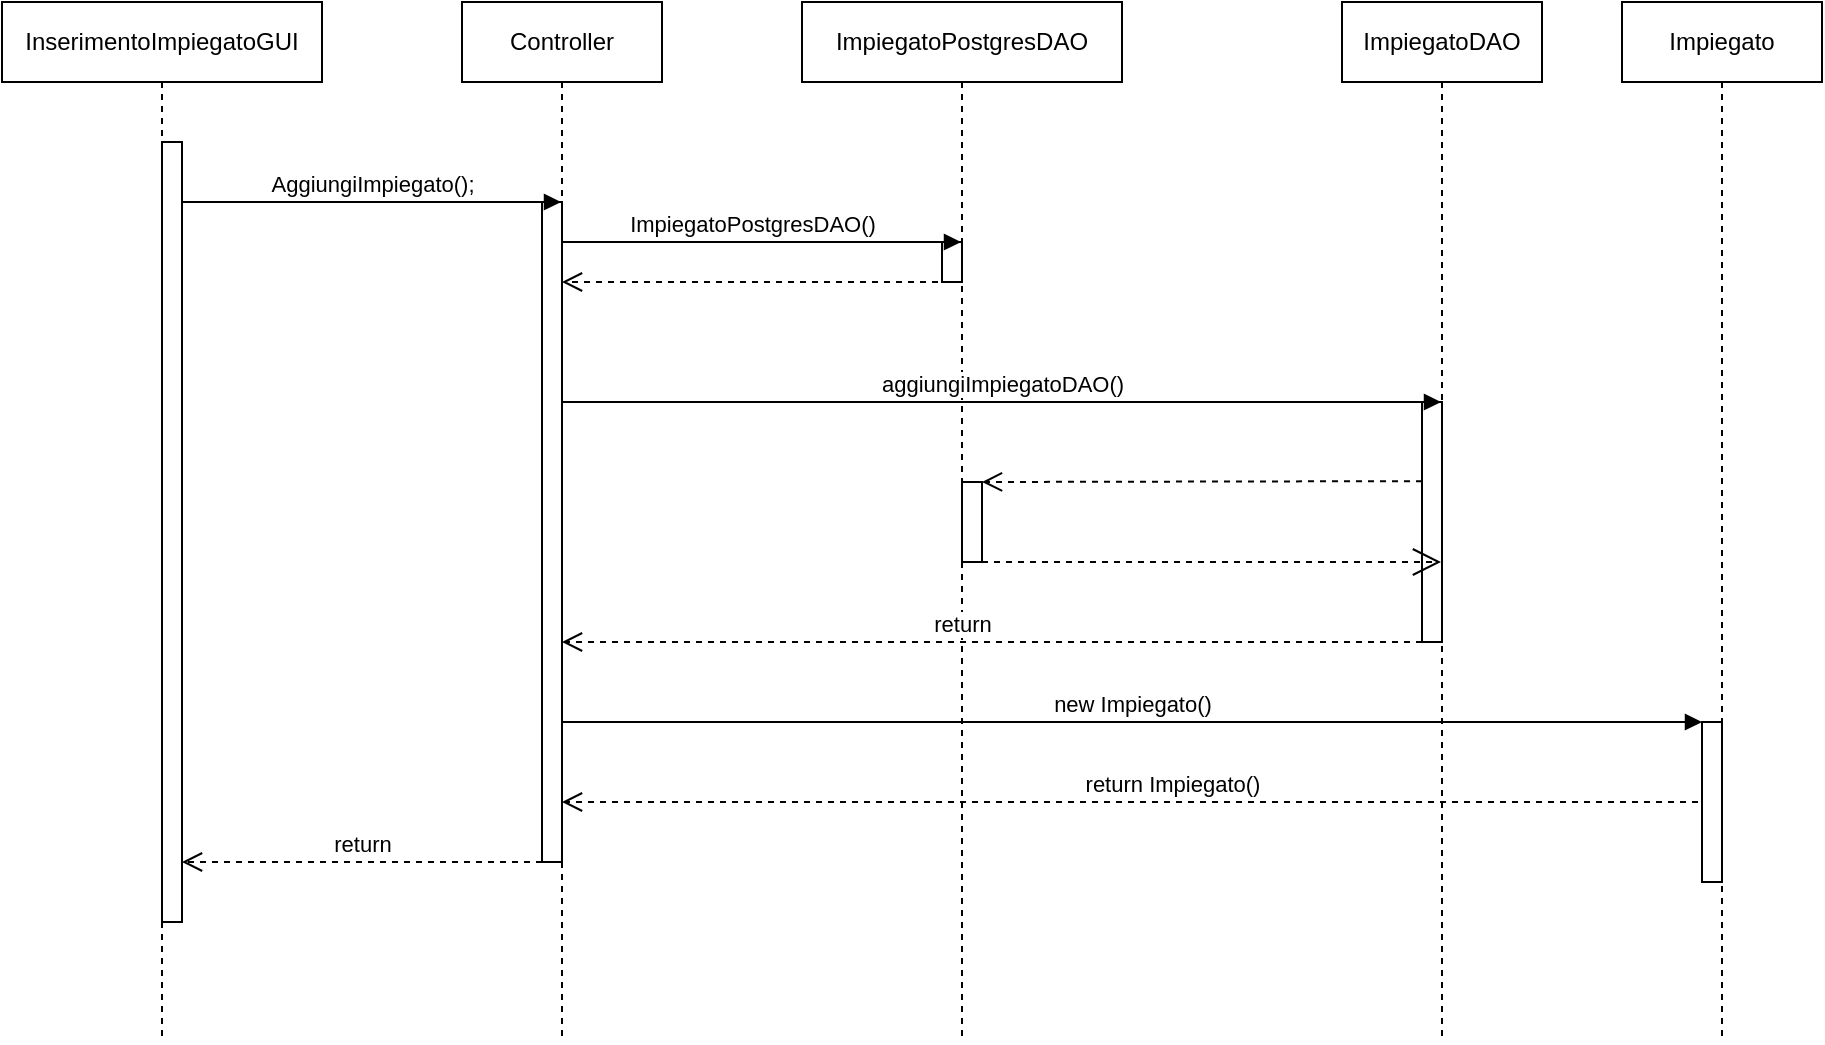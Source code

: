 <mxfile version="21.3.2">
  <diagram name="Pagina-1" id="TB8d9m4qLigE4TxZGdB0">
    <mxGraphModel dx="1405" dy="770" grid="1" gridSize="10" guides="1" tooltips="1" connect="1" arrows="1" fold="1" page="1" pageScale="1" pageWidth="1200" pageHeight="1600" math="0" shadow="0">
      <root>
        <mxCell id="0" />
        <mxCell id="1" parent="0" />
        <mxCell id="HYUiTJJxZK7tOBO4gZjZ-2" value="InserimentoImpiegatoGUI" style="shape=umlLifeline;perimeter=lifelinePerimeter;whiteSpace=wrap;html=1;container=1;dropTarget=0;collapsible=0;recursiveResize=0;outlineConnect=0;portConstraint=eastwest;newEdgeStyle={&quot;edgeStyle&quot;:&quot;elbowEdgeStyle&quot;,&quot;elbow&quot;:&quot;vertical&quot;,&quot;curved&quot;:0,&quot;rounded&quot;:0};" vertex="1" parent="1">
          <mxGeometry x="10" y="80" width="160" height="520" as="geometry" />
        </mxCell>
        <mxCell id="HYUiTJJxZK7tOBO4gZjZ-8" value="" style="html=1;points=[];perimeter=orthogonalPerimeter;outlineConnect=0;targetShapes=umlLifeline;portConstraint=eastwest;newEdgeStyle={&quot;edgeStyle&quot;:&quot;elbowEdgeStyle&quot;,&quot;elbow&quot;:&quot;vertical&quot;,&quot;curved&quot;:0,&quot;rounded&quot;:0};" vertex="1" parent="HYUiTJJxZK7tOBO4gZjZ-2">
          <mxGeometry x="80" y="70" width="10" height="390" as="geometry" />
        </mxCell>
        <mxCell id="HYUiTJJxZK7tOBO4gZjZ-3" value="&lt;div&gt;ImpiegatoPostgresDAO&lt;/div&gt;" style="shape=umlLifeline;perimeter=lifelinePerimeter;whiteSpace=wrap;html=1;container=1;dropTarget=0;collapsible=0;recursiveResize=0;outlineConnect=0;portConstraint=eastwest;newEdgeStyle={&quot;edgeStyle&quot;:&quot;elbowEdgeStyle&quot;,&quot;elbow&quot;:&quot;vertical&quot;,&quot;curved&quot;:0,&quot;rounded&quot;:0};" vertex="1" parent="1">
          <mxGeometry x="410" y="80" width="160" height="520" as="geometry" />
        </mxCell>
        <mxCell id="HYUiTJJxZK7tOBO4gZjZ-10" value="" style="html=1;points=[];perimeter=orthogonalPerimeter;outlineConnect=0;targetShapes=umlLifeline;portConstraint=eastwest;newEdgeStyle={&quot;edgeStyle&quot;:&quot;elbowEdgeStyle&quot;,&quot;elbow&quot;:&quot;vertical&quot;,&quot;curved&quot;:0,&quot;rounded&quot;:0};" vertex="1" parent="HYUiTJJxZK7tOBO4gZjZ-3">
          <mxGeometry x="70" y="120" width="10" height="20" as="geometry" />
        </mxCell>
        <mxCell id="HYUiTJJxZK7tOBO4gZjZ-16" value="" style="html=1;points=[];perimeter=orthogonalPerimeter;outlineConnect=0;targetShapes=umlLifeline;portConstraint=eastwest;newEdgeStyle={&quot;edgeStyle&quot;:&quot;elbowEdgeStyle&quot;,&quot;elbow&quot;:&quot;vertical&quot;,&quot;curved&quot;:0,&quot;rounded&quot;:0};" vertex="1" parent="HYUiTJJxZK7tOBO4gZjZ-3">
          <mxGeometry x="80" y="240" width="10" height="40" as="geometry" />
        </mxCell>
        <mxCell id="HYUiTJJxZK7tOBO4gZjZ-4" value="Controller" style="shape=umlLifeline;perimeter=lifelinePerimeter;whiteSpace=wrap;html=1;container=1;dropTarget=0;collapsible=0;recursiveResize=0;outlineConnect=0;portConstraint=eastwest;newEdgeStyle={&quot;edgeStyle&quot;:&quot;elbowEdgeStyle&quot;,&quot;elbow&quot;:&quot;vertical&quot;,&quot;curved&quot;:0,&quot;rounded&quot;:0};" vertex="1" parent="1">
          <mxGeometry x="240" y="80" width="100" height="520" as="geometry" />
        </mxCell>
        <mxCell id="HYUiTJJxZK7tOBO4gZjZ-7" value="" style="html=1;points=[];perimeter=orthogonalPerimeter;outlineConnect=0;targetShapes=umlLifeline;portConstraint=eastwest;newEdgeStyle={&quot;edgeStyle&quot;:&quot;elbowEdgeStyle&quot;,&quot;elbow&quot;:&quot;vertical&quot;,&quot;curved&quot;:0,&quot;rounded&quot;:0};" vertex="1" parent="HYUiTJJxZK7tOBO4gZjZ-4">
          <mxGeometry x="40" y="100" width="10" height="330" as="geometry" />
        </mxCell>
        <mxCell id="HYUiTJJxZK7tOBO4gZjZ-5" value="&lt;div&gt;Impiegato&lt;/div&gt;" style="shape=umlLifeline;perimeter=lifelinePerimeter;whiteSpace=wrap;html=1;container=1;dropTarget=0;collapsible=0;recursiveResize=0;outlineConnect=0;portConstraint=eastwest;newEdgeStyle={&quot;edgeStyle&quot;:&quot;elbowEdgeStyle&quot;,&quot;elbow&quot;:&quot;vertical&quot;,&quot;curved&quot;:0,&quot;rounded&quot;:0};" vertex="1" parent="1">
          <mxGeometry x="820" y="80" width="100" height="520" as="geometry" />
        </mxCell>
        <mxCell id="HYUiTJJxZK7tOBO4gZjZ-23" value="" style="html=1;points=[];perimeter=orthogonalPerimeter;outlineConnect=0;targetShapes=umlLifeline;portConstraint=eastwest;newEdgeStyle={&quot;edgeStyle&quot;:&quot;elbowEdgeStyle&quot;,&quot;elbow&quot;:&quot;vertical&quot;,&quot;curved&quot;:0,&quot;rounded&quot;:0};" vertex="1" parent="HYUiTJJxZK7tOBO4gZjZ-5">
          <mxGeometry x="40" y="360" width="10" height="80" as="geometry" />
        </mxCell>
        <mxCell id="HYUiTJJxZK7tOBO4gZjZ-6" value="ImpiegatoDAO" style="shape=umlLifeline;perimeter=lifelinePerimeter;whiteSpace=wrap;html=1;container=1;dropTarget=0;collapsible=0;recursiveResize=0;outlineConnect=0;portConstraint=eastwest;newEdgeStyle={&quot;edgeStyle&quot;:&quot;elbowEdgeStyle&quot;,&quot;elbow&quot;:&quot;vertical&quot;,&quot;curved&quot;:0,&quot;rounded&quot;:0};" vertex="1" parent="1">
          <mxGeometry x="680" y="80" width="100" height="520" as="geometry" />
        </mxCell>
        <mxCell id="HYUiTJJxZK7tOBO4gZjZ-14" value="" style="html=1;points=[];perimeter=orthogonalPerimeter;outlineConnect=0;targetShapes=umlLifeline;portConstraint=eastwest;newEdgeStyle={&quot;edgeStyle&quot;:&quot;elbowEdgeStyle&quot;,&quot;elbow&quot;:&quot;vertical&quot;,&quot;curved&quot;:0,&quot;rounded&quot;:0};" vertex="1" parent="HYUiTJJxZK7tOBO4gZjZ-6">
          <mxGeometry x="40" y="200" width="10" height="120" as="geometry" />
        </mxCell>
        <mxCell id="HYUiTJJxZK7tOBO4gZjZ-9" value="&lt;div&gt;AggiungiImpiegato();&lt;/div&gt;" style="html=1;verticalAlign=bottom;endArrow=block;edgeStyle=elbowEdgeStyle;elbow=vertical;curved=0;rounded=0;" edge="1" parent="1" target="HYUiTJJxZK7tOBO4gZjZ-4">
          <mxGeometry width="80" relative="1" as="geometry">
            <mxPoint x="100" y="180" as="sourcePoint" />
            <mxPoint x="180" y="180" as="targetPoint" />
          </mxGeometry>
        </mxCell>
        <mxCell id="HYUiTJJxZK7tOBO4gZjZ-11" value="ImpiegatoPostgresDAO()" style="html=1;verticalAlign=bottom;endArrow=block;edgeStyle=elbowEdgeStyle;elbow=vertical;curved=0;rounded=0;" edge="1" parent="1" target="HYUiTJJxZK7tOBO4gZjZ-3">
          <mxGeometry width="80" relative="1" as="geometry">
            <mxPoint x="290" y="190" as="sourcePoint" />
            <mxPoint x="370" y="190" as="targetPoint" />
            <Array as="points">
              <mxPoint x="330" y="200" />
            </Array>
          </mxGeometry>
        </mxCell>
        <mxCell id="HYUiTJJxZK7tOBO4gZjZ-12" value="" style="html=1;verticalAlign=bottom;endArrow=open;dashed=1;endSize=8;edgeStyle=elbowEdgeStyle;elbow=vertical;curved=0;rounded=0;" edge="1" parent="1" target="HYUiTJJxZK7tOBO4gZjZ-4">
          <mxGeometry x="-0.004" relative="1" as="geometry">
            <mxPoint x="490" y="220" as="sourcePoint" />
            <mxPoint x="410" y="220" as="targetPoint" />
            <mxPoint as="offset" />
          </mxGeometry>
        </mxCell>
        <mxCell id="HYUiTJJxZK7tOBO4gZjZ-13" value="aggiungiImpiegatoDAO()" style="html=1;verticalAlign=bottom;endArrow=block;edgeStyle=elbowEdgeStyle;elbow=vertical;curved=0;rounded=0;" edge="1" parent="1" target="HYUiTJJxZK7tOBO4gZjZ-6">
          <mxGeometry width="80" relative="1" as="geometry">
            <mxPoint x="290" y="280" as="sourcePoint" />
            <mxPoint x="750" y="280" as="targetPoint" />
          </mxGeometry>
        </mxCell>
        <mxCell id="HYUiTJJxZK7tOBO4gZjZ-15" value="" style="html=1;verticalAlign=bottom;endArrow=open;dashed=1;endSize=8;edgeStyle=elbowEdgeStyle;elbow=vertical;curved=0;rounded=0;" edge="1" parent="1" target="HYUiTJJxZK7tOBO4gZjZ-16">
          <mxGeometry x="0.003" relative="1" as="geometry">
            <mxPoint x="720" y="319.57" as="sourcePoint" />
            <mxPoint x="610" y="320" as="targetPoint" />
            <mxPoint as="offset" />
          </mxGeometry>
        </mxCell>
        <mxCell id="HYUiTJJxZK7tOBO4gZjZ-17" value="" style="endArrow=open;endSize=12;dashed=1;html=1;rounded=0;" edge="1" parent="1" target="HYUiTJJxZK7tOBO4gZjZ-6">
          <mxGeometry width="160" relative="1" as="geometry">
            <mxPoint x="500" y="360" as="sourcePoint" />
            <mxPoint x="660" y="360" as="targetPoint" />
          </mxGeometry>
        </mxCell>
        <mxCell id="HYUiTJJxZK7tOBO4gZjZ-18" value="return" style="html=1;verticalAlign=bottom;endArrow=open;dashed=1;endSize=8;edgeStyle=elbowEdgeStyle;elbow=vertical;curved=0;rounded=0;" edge="1" parent="1" target="HYUiTJJxZK7tOBO4gZjZ-4">
          <mxGeometry x="0.07" relative="1" as="geometry">
            <mxPoint x="720" y="400" as="sourcePoint" />
            <mxPoint x="640" y="400" as="targetPoint" />
            <mxPoint as="offset" />
          </mxGeometry>
        </mxCell>
        <mxCell id="HYUiTJJxZK7tOBO4gZjZ-19" value="new Impiegato()" style="html=1;verticalAlign=bottom;endArrow=block;edgeStyle=elbowEdgeStyle;elbow=vertical;curved=0;rounded=0;" edge="1" parent="1" source="HYUiTJJxZK7tOBO4gZjZ-4" target="HYUiTJJxZK7tOBO4gZjZ-23">
          <mxGeometry x="0.0" width="80" relative="1" as="geometry">
            <mxPoint x="450" y="440" as="sourcePoint" />
            <mxPoint x="790" y="440" as="targetPoint" />
            <Array as="points">
              <mxPoint x="630" y="440" />
            </Array>
            <mxPoint as="offset" />
          </mxGeometry>
        </mxCell>
        <mxCell id="HYUiTJJxZK7tOBO4gZjZ-24" value="return Impiegato()" style="html=1;verticalAlign=bottom;endArrow=open;dashed=1;endSize=8;edgeStyle=elbowEdgeStyle;elbow=vertical;curved=0;rounded=0;" edge="1" parent="1" target="HYUiTJJxZK7tOBO4gZjZ-4">
          <mxGeometry relative="1" as="geometry">
            <mxPoint x="860" y="520" as="sourcePoint" />
            <mxPoint x="780" y="520" as="targetPoint" />
            <Array as="points">
              <mxPoint x="630" y="480" />
            </Array>
          </mxGeometry>
        </mxCell>
        <mxCell id="HYUiTJJxZK7tOBO4gZjZ-27" value="return" style="html=1;verticalAlign=bottom;endArrow=open;dashed=1;endSize=8;edgeStyle=elbowEdgeStyle;elbow=horizontal;curved=0;rounded=0;" edge="1" parent="1">
          <mxGeometry x="0.005" relative="1" as="geometry">
            <mxPoint x="280" y="510" as="sourcePoint" />
            <mxPoint x="100" y="510" as="targetPoint" />
            <mxPoint as="offset" />
          </mxGeometry>
        </mxCell>
      </root>
    </mxGraphModel>
  </diagram>
</mxfile>
